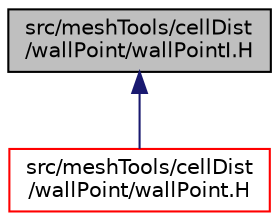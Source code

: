 digraph "src/meshTools/cellDist/wallPoint/wallPointI.H"
{
  bgcolor="transparent";
  edge [fontname="Helvetica",fontsize="10",labelfontname="Helvetica",labelfontsize="10"];
  node [fontname="Helvetica",fontsize="10",shape=record];
  Node237 [label="src/meshTools/cellDist\l/wallPoint/wallPointI.H",height=0.2,width=0.4,color="black", fillcolor="grey75", style="filled", fontcolor="black"];
  Node237 -> Node238 [dir="back",color="midnightblue",fontsize="10",style="solid",fontname="Helvetica"];
  Node238 [label="src/meshTools/cellDist\l/wallPoint/wallPoint.H",height=0.2,width=0.4,color="red",URL="$a08138.html"];
}

